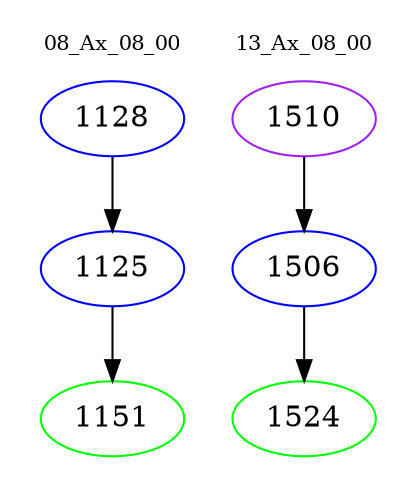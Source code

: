 digraph{
subgraph cluster_0 {
color = white
label = "08_Ax_08_00";
fontsize=10;
T0_1128 [label="1128", color="blue"]
T0_1128 -> T0_1125 [color="black"]
T0_1125 [label="1125", color="blue"]
T0_1125 -> T0_1151 [color="black"]
T0_1151 [label="1151", color="green"]
}
subgraph cluster_1 {
color = white
label = "13_Ax_08_00";
fontsize=10;
T1_1510 [label="1510", color="purple"]
T1_1510 -> T1_1506 [color="black"]
T1_1506 [label="1506", color="blue"]
T1_1506 -> T1_1524 [color="black"]
T1_1524 [label="1524", color="green"]
}
}
